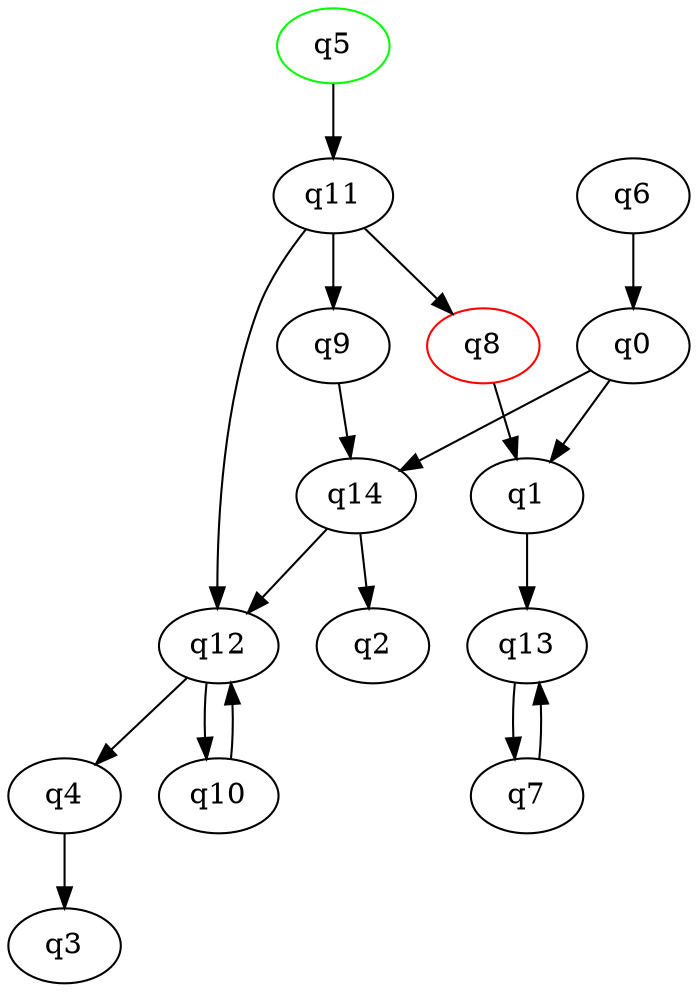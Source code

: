 digraph A{
q5 [initial=1,color=green];
q8 [final=1,color=red];
q0 -> q1;
q0 -> q14;
q1 -> q13;
q4 -> q3;
q5 -> q11;
q6 -> q0;
q7 -> q13;
q8 -> q1;
q9 -> q14;
q10 -> q12;
q11 -> q8;
q11 -> q9;
q11 -> q12;
q12 -> q4;
q12 -> q10;
q13 -> q7;
q14 -> q2;
q14 -> q12;
}